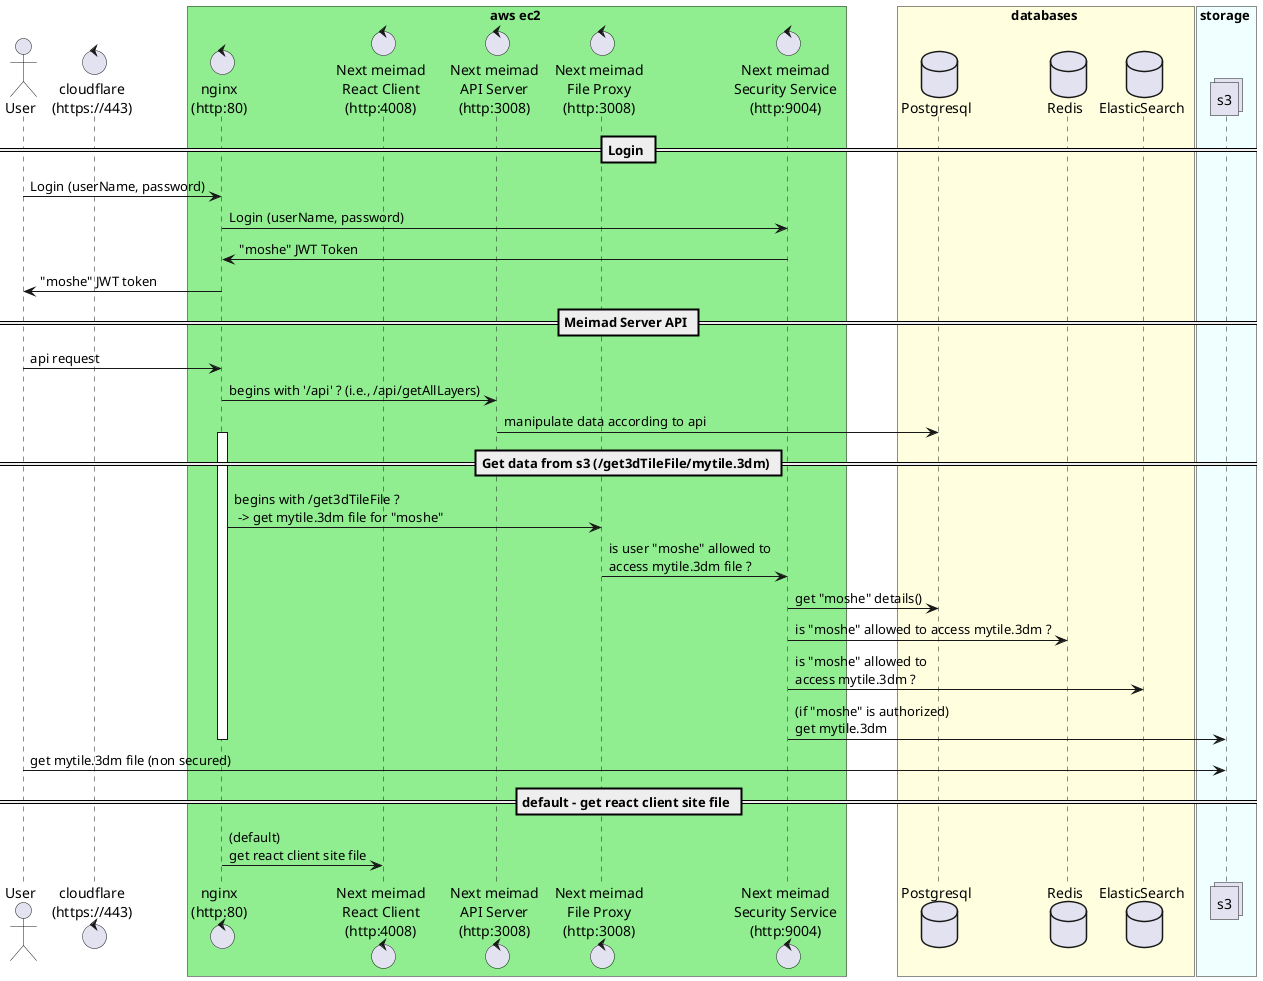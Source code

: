 @startuml

actor "User" as user

control "cloudflare\n(https://443)" as cloudflare

box aws ec2 #lightgreen
control "nginx\n(http:80)" as nginx
control "Next meimad\nReact Client\n(http:4008)" as nextMeimadReactClient
control "Next meimad\nAPI Server\n(http:3008)" as nextMeimadApiServer
control "Next meimad\nFile Proxy\n(http:3008)" as nextMeimadFileProxy
control "Next meimad\nSecurity Service\n(http:9004)" as nextMeimadSecurityService
end box

box databases #lightyellow
database "Postgresql" as postgresql
database "Redis" as redis
database "ElasticSearch" as elasticSearch
end box

box storage #azure
collections s3 as s3
end box

== Login ==
user -> nginx: Login (userName, password)
nginx -> nextMeimadSecurityService: Login (userName, password)
nextMeimadSecurityService -> nginx: "moshe" JWT Token
nginx -> user: "moshe" JWT token

== Meimad Server API ==
user -> nginx: api request
nginx -> nextMeimadApiServer: begins with '/api' ? (i.e., /api/getAllLayers)
nextMeimadApiServer -> postgresql: manipulate data according to api


== Get data from s3 (/get3dTileFile/mytile.3dm) ==

activate nginx
nginx -> nextMeimadFileProxy:  begins with /get3dTileFile ?\n -> get mytile.3dm file for "moshe"
nextMeimadFileProxy -> nextMeimadSecurityService: is user "moshe" allowed to\naccess mytile.3dm file ?

nextMeimadSecurityService -> postgresql: get "moshe" details()
nextMeimadSecurityService -> redis: is "moshe" allowed to access mytile.3dm ?
nextMeimadSecurityService -> elasticSearch: is "moshe" allowed to\naccess mytile.3dm ?
nextMeimadSecurityService -> s3: (if "moshe" is authorized)\nget mytile.3dm
deactivate nginx

user -> s3: get mytile.3dm file (non secured)

== default - get react client site file ==
nginx -> nextMeimadReactClient: (default)\nget react client site file

@enduml